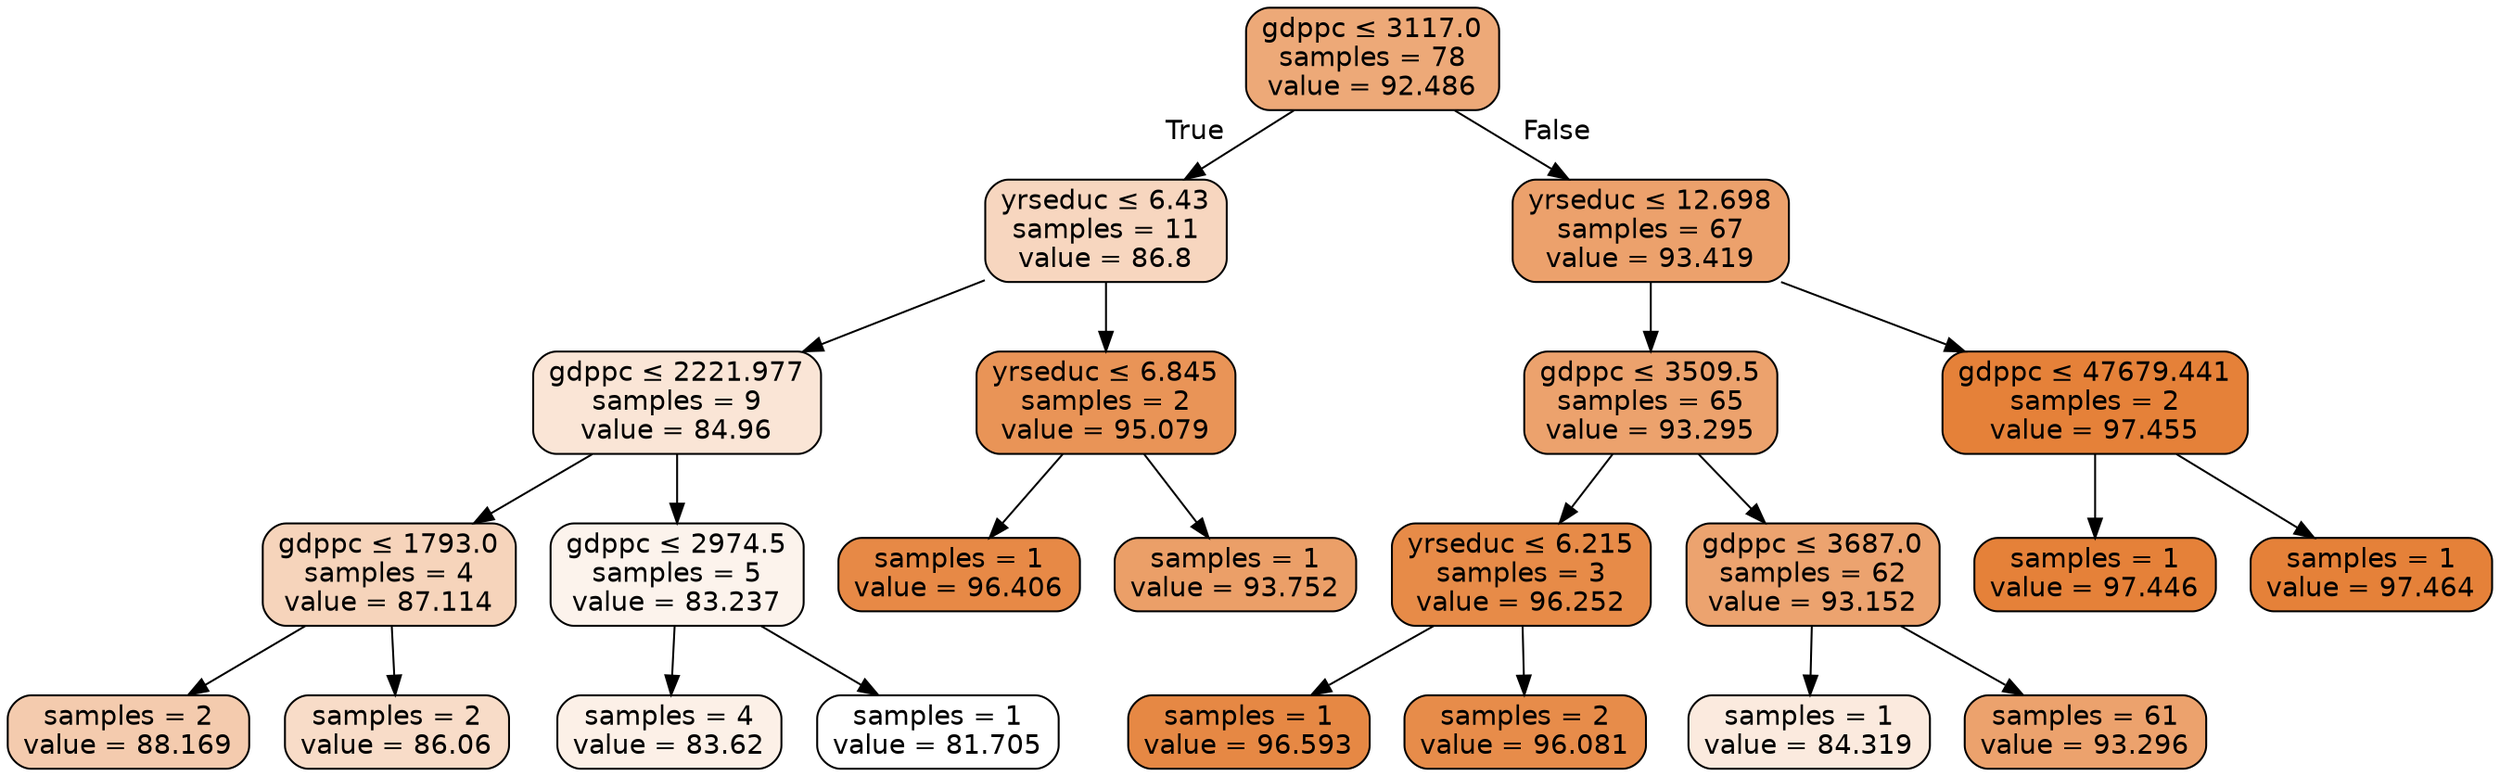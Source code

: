 digraph Tree {
node [shape=box, style="filled, rounded", color="black", fontname="helvetica"] ;
edge [fontname="helvetica"] ;
0 [label=<gdppc &le; 3117.0<br/>samples = 78<br/>value = 92.486>, fillcolor="#eda978"] ;
1 [label=<yrseduc &le; 6.43<br/>samples = 11<br/>value = 86.8>, fillcolor="#f7d6bf"] ;
0 -> 1 [labeldistance=2.5, labelangle=45, headlabel="True"] ;
2 [label=<gdppc &le; 2221.977<br/>samples = 9<br/>value = 84.96>, fillcolor="#fae5d6"] ;
1 -> 2 ;
3 [label=<gdppc &le; 1793.0<br/>samples = 4<br/>value = 87.114>, fillcolor="#f6d4bb"] ;
2 -> 3 ;
4 [label=<samples = 2<br/>value = 88.169>, fillcolor="#f4cbae"] ;
3 -> 4 ;
5 [label=<samples = 2<br/>value = 86.06>, fillcolor="#f8dcc8"] ;
3 -> 5 ;
6 [label=<gdppc &le; 2974.5<br/>samples = 5<br/>value = 83.237>, fillcolor="#fcf3ec"] ;
2 -> 6 ;
7 [label=<samples = 4<br/>value = 83.62>, fillcolor="#fcf0e7"] ;
6 -> 7 ;
8 [label=<samples = 1<br/>value = 81.705>, fillcolor="#ffffff"] ;
6 -> 8 ;
9 [label=<yrseduc &le; 6.845<br/>samples = 2<br/>value = 95.079>, fillcolor="#e99457"] ;
1 -> 9 ;
10 [label=<samples = 1<br/>value = 96.406>, fillcolor="#e78946"] ;
9 -> 10 ;
11 [label=<samples = 1<br/>value = 93.752>, fillcolor="#eb9f68"] ;
9 -> 11 ;
12 [label=<yrseduc &le; 12.698<br/>samples = 67<br/>value = 93.419>, fillcolor="#eca16c"] ;
0 -> 12 [labeldistance=2.5, labelangle=-45, headlabel="False"] ;
13 [label=<gdppc &le; 3509.5<br/>samples = 65<br/>value = 93.295>, fillcolor="#eca26d"] ;
12 -> 13 ;
14 [label=<yrseduc &le; 6.215<br/>samples = 3<br/>value = 96.252>, fillcolor="#e78b48"] ;
13 -> 14 ;
15 [label=<samples = 1<br/>value = 96.593>, fillcolor="#e68844"] ;
14 -> 15 ;
16 [label=<samples = 2<br/>value = 96.081>, fillcolor="#e78c4a"] ;
14 -> 16 ;
17 [label=<gdppc &le; 3687.0<br/>samples = 62<br/>value = 93.152>, fillcolor="#eca36f"] ;
13 -> 17 ;
18 [label=<samples = 1<br/>value = 84.319>, fillcolor="#fbeade"] ;
17 -> 18 ;
19 [label=<samples = 61<br/>value = 93.296>, fillcolor="#eca26d"] ;
17 -> 19 ;
20 [label=<gdppc &le; 47679.441<br/>samples = 2<br/>value = 97.455>, fillcolor="#e58139"] ;
12 -> 20 ;
21 [label=<samples = 1<br/>value = 97.446>, fillcolor="#e58139"] ;
20 -> 21 ;
22 [label=<samples = 1<br/>value = 97.464>, fillcolor="#e58139"] ;
20 -> 22 ;
}
